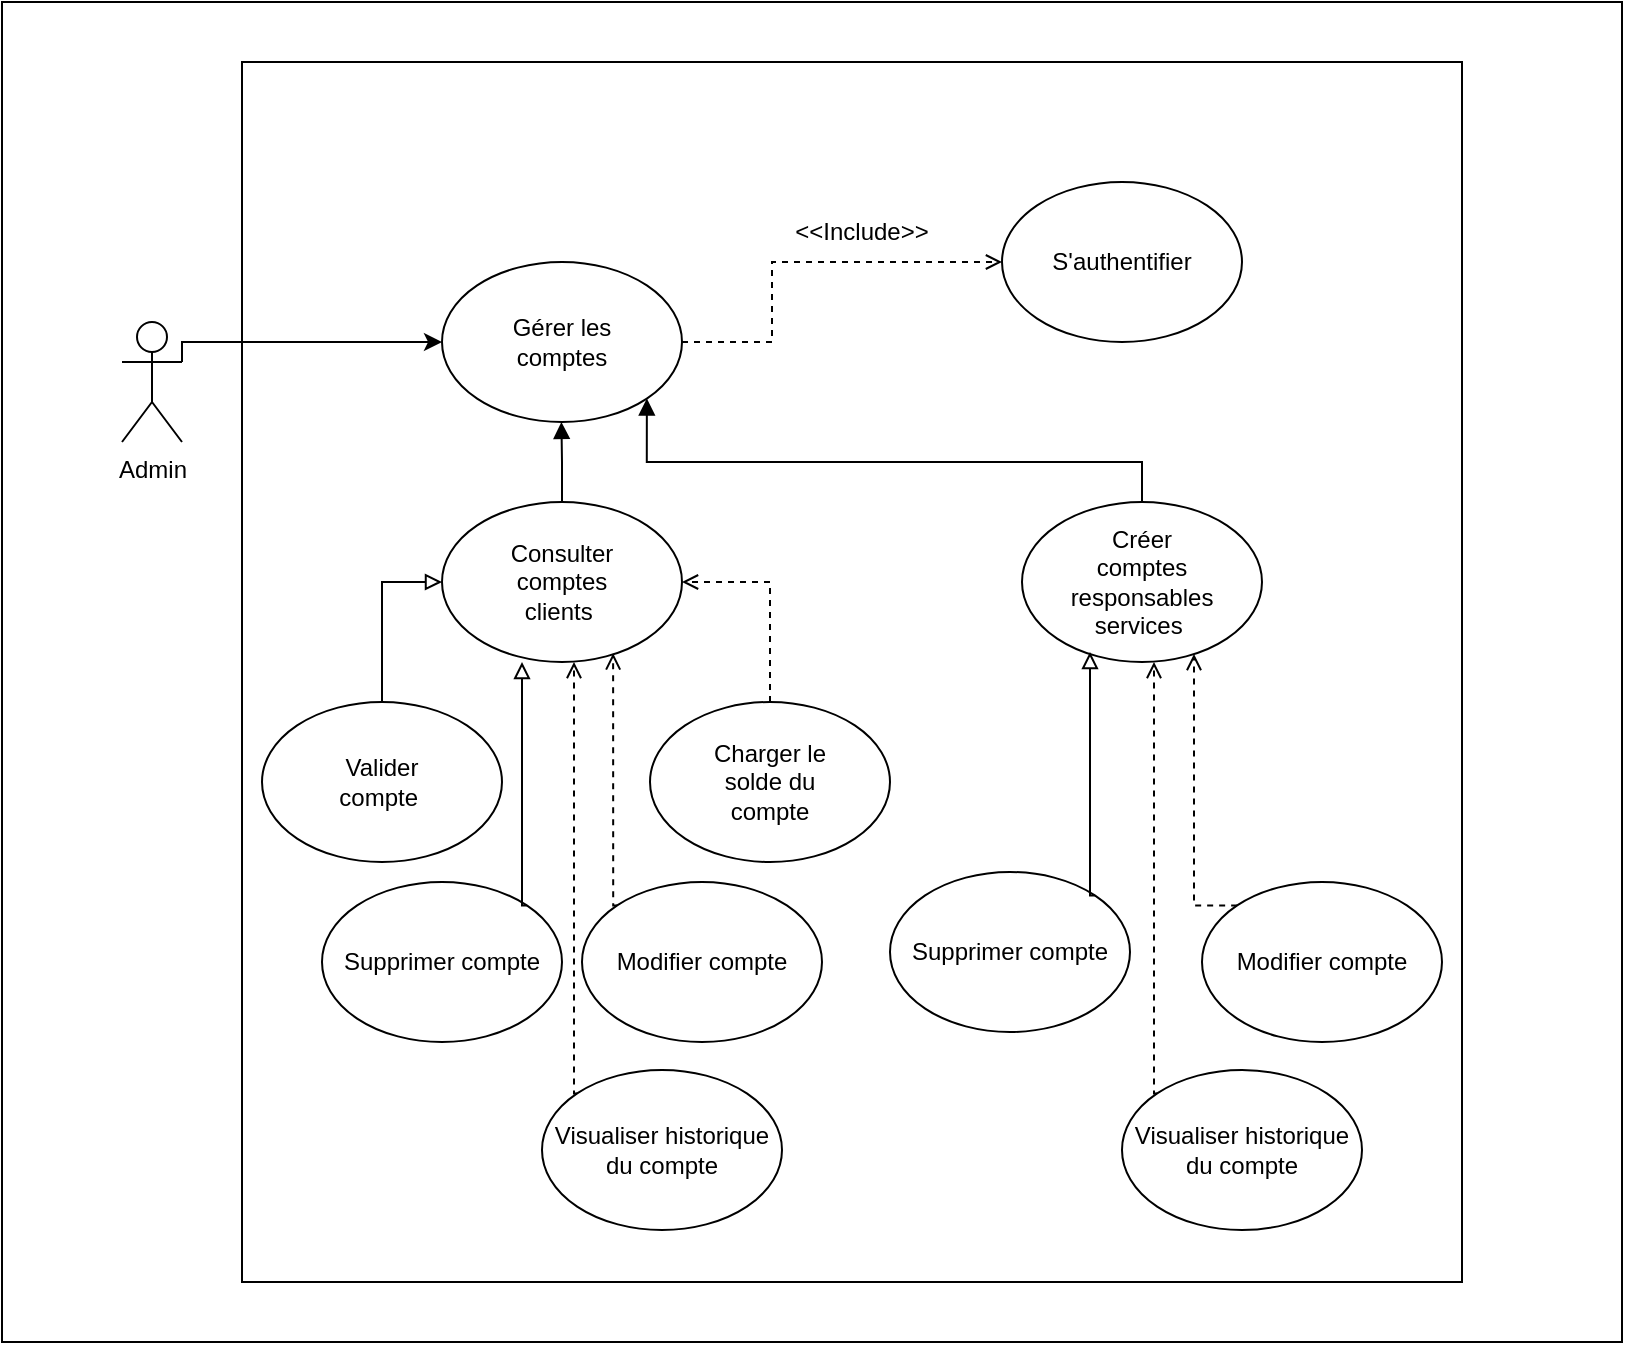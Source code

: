 <mxfile version="20.8.23" type="github">
  <diagram name="Page-1" id="AMvssheeSU2BrEuMmcAu">
    <mxGraphModel dx="880" dy="395" grid="1" gridSize="10" guides="1" tooltips="1" connect="1" arrows="1" fold="1" page="1" pageScale="1" pageWidth="827" pageHeight="1169" math="0" shadow="0">
      <root>
        <mxCell id="0" />
        <mxCell id="1" parent="0" />
        <mxCell id="fCi9h8rDMebQ9WFdqnXJ-1" value="" style="rounded=0;whiteSpace=wrap;html=1;" vertex="1" parent="1">
          <mxGeometry x="90" y="40" width="810" height="670" as="geometry" />
        </mxCell>
        <mxCell id="fCi9h8rDMebQ9WFdqnXJ-2" value="" style="whiteSpace=wrap;html=1;aspect=fixed;" vertex="1" parent="1">
          <mxGeometry x="210" y="70" width="610" height="610" as="geometry" />
        </mxCell>
        <mxCell id="fCi9h8rDMebQ9WFdqnXJ-13" style="edgeStyle=orthogonalEdgeStyle;rounded=0;orthogonalLoop=1;jettySize=auto;html=1;exitX=1;exitY=0.333;exitDx=0;exitDy=0;exitPerimeter=0;" edge="1" parent="1" source="fCi9h8rDMebQ9WFdqnXJ-3" target="fCi9h8rDMebQ9WFdqnXJ-4">
          <mxGeometry relative="1" as="geometry">
            <Array as="points">
              <mxPoint x="180" y="210" />
            </Array>
          </mxGeometry>
        </mxCell>
        <mxCell id="fCi9h8rDMebQ9WFdqnXJ-3" value="Admin" style="shape=umlActor;verticalLabelPosition=bottom;verticalAlign=top;html=1;outlineConnect=0;" vertex="1" parent="1">
          <mxGeometry x="150" y="200" width="30" height="60" as="geometry" />
        </mxCell>
        <mxCell id="fCi9h8rDMebQ9WFdqnXJ-10" value="" style="group" vertex="1" connectable="0" parent="1">
          <mxGeometry x="590" y="130" width="120" height="80" as="geometry" />
        </mxCell>
        <mxCell id="fCi9h8rDMebQ9WFdqnXJ-5" value="" style="ellipse;whiteSpace=wrap;html=1;" vertex="1" parent="fCi9h8rDMebQ9WFdqnXJ-10">
          <mxGeometry width="120" height="80" as="geometry" />
        </mxCell>
        <mxCell id="fCi9h8rDMebQ9WFdqnXJ-9" value="S&#39;authentifier" style="text;html=1;strokeColor=none;fillColor=none;align=center;verticalAlign=middle;whiteSpace=wrap;rounded=0;" vertex="1" parent="fCi9h8rDMebQ9WFdqnXJ-10">
          <mxGeometry x="30" y="25" width="60" height="30" as="geometry" />
        </mxCell>
        <mxCell id="fCi9h8rDMebQ9WFdqnXJ-12" value="" style="group" vertex="1" connectable="0" parent="1">
          <mxGeometry x="310" y="170" width="120" height="80" as="geometry" />
        </mxCell>
        <mxCell id="fCi9h8rDMebQ9WFdqnXJ-4" value="" style="ellipse;whiteSpace=wrap;html=1;" vertex="1" parent="fCi9h8rDMebQ9WFdqnXJ-12">
          <mxGeometry width="120" height="80" as="geometry" />
        </mxCell>
        <mxCell id="fCi9h8rDMebQ9WFdqnXJ-11" value="Gérer les comptes" style="text;html=1;strokeColor=none;fillColor=none;align=center;verticalAlign=middle;whiteSpace=wrap;rounded=0;" vertex="1" parent="fCi9h8rDMebQ9WFdqnXJ-12">
          <mxGeometry x="30" y="25" width="60" height="30" as="geometry" />
        </mxCell>
        <mxCell id="fCi9h8rDMebQ9WFdqnXJ-16" style="edgeStyle=orthogonalEdgeStyle;rounded=0;orthogonalLoop=1;jettySize=auto;html=1;exitX=1;exitY=0.5;exitDx=0;exitDy=0;entryX=0;entryY=0.5;entryDx=0;entryDy=0;dashed=1;endArrow=open;endFill=0;" edge="1" parent="1" source="fCi9h8rDMebQ9WFdqnXJ-4" target="fCi9h8rDMebQ9WFdqnXJ-5">
          <mxGeometry relative="1" as="geometry">
            <Array as="points">
              <mxPoint x="475" y="210" />
              <mxPoint x="475" y="170" />
            </Array>
          </mxGeometry>
        </mxCell>
        <mxCell id="fCi9h8rDMebQ9WFdqnXJ-19" value="" style="group" vertex="1" connectable="0" parent="1">
          <mxGeometry x="600" y="290" width="120" height="80" as="geometry" />
        </mxCell>
        <mxCell id="fCi9h8rDMebQ9WFdqnXJ-6" value="" style="ellipse;whiteSpace=wrap;html=1;" vertex="1" parent="fCi9h8rDMebQ9WFdqnXJ-19">
          <mxGeometry width="120" height="80" as="geometry" />
        </mxCell>
        <mxCell id="fCi9h8rDMebQ9WFdqnXJ-18" value="Créer comptes responsables services&amp;nbsp;" style="text;html=1;strokeColor=none;fillColor=none;align=center;verticalAlign=middle;whiteSpace=wrap;rounded=0;fontColor=none;" vertex="1" parent="fCi9h8rDMebQ9WFdqnXJ-19">
          <mxGeometry x="30" y="25" width="60" height="30" as="geometry" />
        </mxCell>
        <mxCell id="fCi9h8rDMebQ9WFdqnXJ-20" value="" style="group" vertex="1" connectable="0" parent="1">
          <mxGeometry x="310" y="290" width="120" height="80" as="geometry" />
        </mxCell>
        <mxCell id="fCi9h8rDMebQ9WFdqnXJ-37" style="edgeStyle=orthogonalEdgeStyle;rounded=0;orthogonalLoop=1;jettySize=auto;html=1;exitX=0.5;exitY=0;exitDx=0;exitDy=0;fontColor=none;endArrow=block;endFill=1;" edge="1" parent="fCi9h8rDMebQ9WFdqnXJ-20" source="fCi9h8rDMebQ9WFdqnXJ-8">
          <mxGeometry relative="1" as="geometry">
            <mxPoint x="59.706" y="-40.0" as="targetPoint" />
          </mxGeometry>
        </mxCell>
        <mxCell id="fCi9h8rDMebQ9WFdqnXJ-8" value="" style="ellipse;whiteSpace=wrap;html=1;" vertex="1" parent="fCi9h8rDMebQ9WFdqnXJ-20">
          <mxGeometry width="120" height="80" as="geometry" />
        </mxCell>
        <mxCell id="fCi9h8rDMebQ9WFdqnXJ-17" value="Consulter comptes clients&amp;nbsp;" style="text;html=1;strokeColor=none;fillColor=none;align=center;verticalAlign=middle;whiteSpace=wrap;rounded=0;" vertex="1" parent="fCi9h8rDMebQ9WFdqnXJ-20">
          <mxGeometry x="30" y="25" width="60" height="30" as="geometry" />
        </mxCell>
        <mxCell id="fCi9h8rDMebQ9WFdqnXJ-23" value="" style="group" vertex="1" connectable="0" parent="1">
          <mxGeometry x="220" y="390" width="120" height="80" as="geometry" />
        </mxCell>
        <mxCell id="fCi9h8rDMebQ9WFdqnXJ-7" value="" style="ellipse;whiteSpace=wrap;html=1;" vertex="1" parent="fCi9h8rDMebQ9WFdqnXJ-23">
          <mxGeometry width="120" height="80" as="geometry" />
        </mxCell>
        <mxCell id="fCi9h8rDMebQ9WFdqnXJ-22" value="Valider compte&amp;nbsp;" style="text;html=1;strokeColor=none;fillColor=none;align=center;verticalAlign=middle;whiteSpace=wrap;rounded=0;fontColor=none;" vertex="1" parent="fCi9h8rDMebQ9WFdqnXJ-23">
          <mxGeometry x="30" y="25" width="60" height="30" as="geometry" />
        </mxCell>
        <mxCell id="fCi9h8rDMebQ9WFdqnXJ-25" value="" style="group" vertex="1" connectable="0" parent="1">
          <mxGeometry x="414" y="390" width="120" height="80" as="geometry" />
        </mxCell>
        <mxCell id="fCi9h8rDMebQ9WFdqnXJ-21" value="" style="ellipse;whiteSpace=wrap;html=1;fontColor=none;" vertex="1" parent="fCi9h8rDMebQ9WFdqnXJ-25">
          <mxGeometry width="120" height="80" as="geometry" />
        </mxCell>
        <mxCell id="fCi9h8rDMebQ9WFdqnXJ-24" value="Charger le solde du compte" style="text;html=1;strokeColor=none;fillColor=none;align=center;verticalAlign=middle;whiteSpace=wrap;rounded=0;fontColor=none;" vertex="1" parent="fCi9h8rDMebQ9WFdqnXJ-25">
          <mxGeometry x="30" y="25" width="60" height="30" as="geometry" />
        </mxCell>
        <mxCell id="fCi9h8rDMebQ9WFdqnXJ-28" value="" style="group" vertex="1" connectable="0" parent="1">
          <mxGeometry x="250" y="480" width="120" height="80" as="geometry" />
        </mxCell>
        <mxCell id="fCi9h8rDMebQ9WFdqnXJ-26" value="Supprimer compte" style="ellipse;whiteSpace=wrap;html=1;fontColor=none;" vertex="1" parent="fCi9h8rDMebQ9WFdqnXJ-28">
          <mxGeometry width="120" height="80" as="geometry" />
        </mxCell>
        <mxCell id="fCi9h8rDMebQ9WFdqnXJ-29" value="" style="group" vertex="1" connectable="0" parent="1">
          <mxGeometry x="380" y="480" width="120" height="80" as="geometry" />
        </mxCell>
        <mxCell id="fCi9h8rDMebQ9WFdqnXJ-30" value="Modifier compte" style="ellipse;whiteSpace=wrap;html=1;fontColor=none;" vertex="1" parent="fCi9h8rDMebQ9WFdqnXJ-29">
          <mxGeometry width="120" height="80" as="geometry" />
        </mxCell>
        <mxCell id="fCi9h8rDMebQ9WFdqnXJ-32" style="edgeStyle=orthogonalEdgeStyle;rounded=0;orthogonalLoop=1;jettySize=auto;html=1;exitX=0.5;exitY=0;exitDx=0;exitDy=0;entryX=1;entryY=0.5;entryDx=0;entryDy=0;fontColor=none;endArrow=open;endFill=0;dashed=1;" edge="1" parent="1" source="fCi9h8rDMebQ9WFdqnXJ-21" target="fCi9h8rDMebQ9WFdqnXJ-8">
          <mxGeometry relative="1" as="geometry">
            <Array as="points">
              <mxPoint x="474" y="330" />
            </Array>
          </mxGeometry>
        </mxCell>
        <mxCell id="fCi9h8rDMebQ9WFdqnXJ-31" style="edgeStyle=orthogonalEdgeStyle;rounded=0;orthogonalLoop=1;jettySize=auto;html=1;exitX=0.5;exitY=0;exitDx=0;exitDy=0;fontColor=none;endArrow=block;endFill=0;entryX=0;entryY=0.5;entryDx=0;entryDy=0;" edge="1" parent="1" source="fCi9h8rDMebQ9WFdqnXJ-7" target="fCi9h8rDMebQ9WFdqnXJ-8">
          <mxGeometry relative="1" as="geometry">
            <mxPoint x="330" y="330.0" as="targetPoint" />
          </mxGeometry>
        </mxCell>
        <mxCell id="fCi9h8rDMebQ9WFdqnXJ-33" style="edgeStyle=orthogonalEdgeStyle;rounded=0;orthogonalLoop=1;jettySize=auto;html=1;exitX=1;exitY=0;exitDx=0;exitDy=0;fontColor=none;endArrow=block;endFill=0;" edge="1" parent="1" source="fCi9h8rDMebQ9WFdqnXJ-26">
          <mxGeometry relative="1" as="geometry">
            <mxPoint x="350" y="370" as="targetPoint" />
            <Array as="points">
              <mxPoint x="350" y="492" />
            </Array>
          </mxGeometry>
        </mxCell>
        <mxCell id="fCi9h8rDMebQ9WFdqnXJ-34" style="edgeStyle=orthogonalEdgeStyle;rounded=0;orthogonalLoop=1;jettySize=auto;html=1;exitX=0;exitY=0;exitDx=0;exitDy=0;entryX=0.713;entryY=0.946;entryDx=0;entryDy=0;entryPerimeter=0;dashed=1;fontColor=none;endArrow=open;endFill=0;" edge="1" parent="1" source="fCi9h8rDMebQ9WFdqnXJ-30" target="fCi9h8rDMebQ9WFdqnXJ-8">
          <mxGeometry relative="1" as="geometry">
            <Array as="points">
              <mxPoint x="396" y="492" />
            </Array>
          </mxGeometry>
        </mxCell>
        <mxCell id="fCi9h8rDMebQ9WFdqnXJ-38" style="edgeStyle=orthogonalEdgeStyle;rounded=0;orthogonalLoop=1;jettySize=auto;html=1;exitX=0.5;exitY=0;exitDx=0;exitDy=0;entryX=1;entryY=1;entryDx=0;entryDy=0;fontColor=none;endArrow=block;endFill=1;" edge="1" parent="1" source="fCi9h8rDMebQ9WFdqnXJ-6" target="fCi9h8rDMebQ9WFdqnXJ-4">
          <mxGeometry relative="1" as="geometry" />
        </mxCell>
        <mxCell id="fCi9h8rDMebQ9WFdqnXJ-39" value="&amp;lt;&amp;lt;Include&amp;gt;&amp;gt;" style="text;html=1;strokeColor=none;fillColor=none;align=center;verticalAlign=middle;whiteSpace=wrap;rounded=0;fontColor=none;" vertex="1" parent="1">
          <mxGeometry x="490" y="140" width="60" height="30" as="geometry" />
        </mxCell>
        <mxCell id="fCi9h8rDMebQ9WFdqnXJ-40" value="" style="group" vertex="1" connectable="0" parent="1">
          <mxGeometry x="534" y="475" width="120" height="80" as="geometry" />
        </mxCell>
        <mxCell id="fCi9h8rDMebQ9WFdqnXJ-41" value="Supprimer compte" style="ellipse;whiteSpace=wrap;html=1;fontColor=none;" vertex="1" parent="fCi9h8rDMebQ9WFdqnXJ-40">
          <mxGeometry width="120" height="80" as="geometry" />
        </mxCell>
        <mxCell id="fCi9h8rDMebQ9WFdqnXJ-42" style="edgeStyle=orthogonalEdgeStyle;rounded=0;orthogonalLoop=1;jettySize=auto;html=1;exitX=1;exitY=0;exitDx=0;exitDy=0;fontColor=none;endArrow=block;endFill=0;" edge="1" parent="1" source="fCi9h8rDMebQ9WFdqnXJ-41">
          <mxGeometry relative="1" as="geometry">
            <mxPoint x="634" y="365" as="targetPoint" />
            <Array as="points">
              <mxPoint x="634" y="487" />
            </Array>
          </mxGeometry>
        </mxCell>
        <mxCell id="fCi9h8rDMebQ9WFdqnXJ-43" value="" style="group" vertex="1" connectable="0" parent="1">
          <mxGeometry x="690" y="480" width="120" height="80" as="geometry" />
        </mxCell>
        <mxCell id="fCi9h8rDMebQ9WFdqnXJ-44" value="Modifier compte" style="ellipse;whiteSpace=wrap;html=1;fontColor=none;" vertex="1" parent="fCi9h8rDMebQ9WFdqnXJ-43">
          <mxGeometry width="120" height="80" as="geometry" />
        </mxCell>
        <mxCell id="fCi9h8rDMebQ9WFdqnXJ-45" style="edgeStyle=orthogonalEdgeStyle;rounded=0;orthogonalLoop=1;jettySize=auto;html=1;exitX=0;exitY=0;exitDx=0;exitDy=0;entryX=0.713;entryY=0.946;entryDx=0;entryDy=0;entryPerimeter=0;dashed=1;fontColor=none;endArrow=open;endFill=0;" edge="1" parent="1" source="fCi9h8rDMebQ9WFdqnXJ-44">
          <mxGeometry relative="1" as="geometry">
            <mxPoint x="686" y="366" as="targetPoint" />
            <Array as="points">
              <mxPoint x="686" y="492" />
            </Array>
          </mxGeometry>
        </mxCell>
        <mxCell id="fCi9h8rDMebQ9WFdqnXJ-48" value="" style="group" vertex="1" connectable="0" parent="1">
          <mxGeometry x="360" y="574" width="120" height="80" as="geometry" />
        </mxCell>
        <mxCell id="fCi9h8rDMebQ9WFdqnXJ-49" value="Visualiser historique du compte" style="ellipse;whiteSpace=wrap;html=1;fontColor=none;" vertex="1" parent="fCi9h8rDMebQ9WFdqnXJ-48">
          <mxGeometry width="120" height="80" as="geometry" />
        </mxCell>
        <mxCell id="fCi9h8rDMebQ9WFdqnXJ-50" style="edgeStyle=orthogonalEdgeStyle;rounded=0;orthogonalLoop=1;jettySize=auto;html=1;exitX=0;exitY=0;exitDx=0;exitDy=0;dashed=1;fontColor=none;endArrow=open;endFill=0;" edge="1" parent="1" source="fCi9h8rDMebQ9WFdqnXJ-49">
          <mxGeometry relative="1" as="geometry">
            <mxPoint x="376" y="370" as="targetPoint" />
            <Array as="points">
              <mxPoint x="376" y="586" />
            </Array>
          </mxGeometry>
        </mxCell>
        <mxCell id="fCi9h8rDMebQ9WFdqnXJ-51" value="" style="group" vertex="1" connectable="0" parent="1">
          <mxGeometry x="650" y="574" width="120" height="80" as="geometry" />
        </mxCell>
        <mxCell id="fCi9h8rDMebQ9WFdqnXJ-52" value="Visualiser historique du compte" style="ellipse;whiteSpace=wrap;html=1;fontColor=none;" vertex="1" parent="fCi9h8rDMebQ9WFdqnXJ-51">
          <mxGeometry width="120" height="80" as="geometry" />
        </mxCell>
        <mxCell id="fCi9h8rDMebQ9WFdqnXJ-53" style="edgeStyle=orthogonalEdgeStyle;rounded=0;orthogonalLoop=1;jettySize=auto;html=1;exitX=0;exitY=0;exitDx=0;exitDy=0;dashed=1;fontColor=none;endArrow=open;endFill=0;" edge="1" parent="1" source="fCi9h8rDMebQ9WFdqnXJ-52">
          <mxGeometry relative="1" as="geometry">
            <mxPoint x="666" y="370" as="targetPoint" />
            <Array as="points">
              <mxPoint x="666" y="586" />
            </Array>
          </mxGeometry>
        </mxCell>
      </root>
    </mxGraphModel>
  </diagram>
</mxfile>

